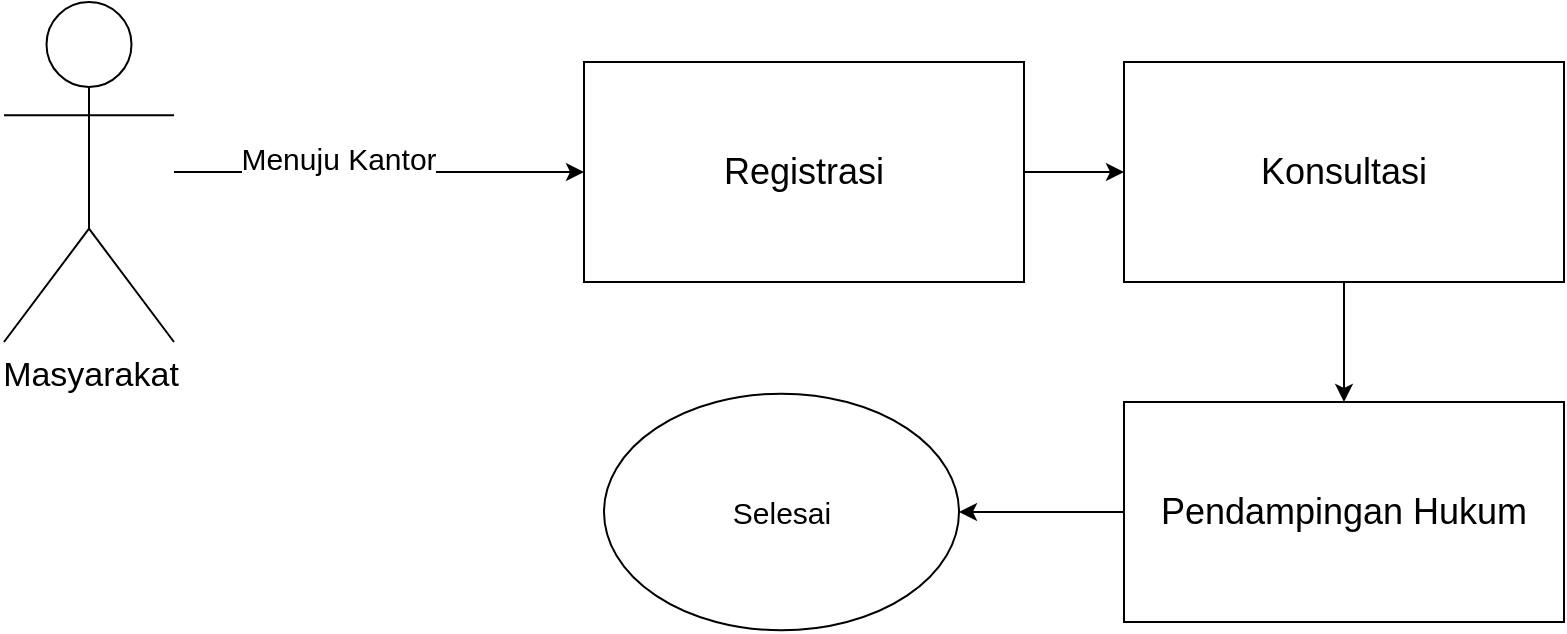 <mxfile version="24.3.0" type="github" pages="2">
  <diagram name="Halaman-1" id="LzzHZ-ZJyVeRU5uLSkOG">
    <mxGraphModel dx="1509" dy="825" grid="1" gridSize="10" guides="1" tooltips="1" connect="1" arrows="1" fold="1" page="1" pageScale="1" pageWidth="827" pageHeight="1169" math="0" shadow="0">
      <root>
        <mxCell id="0" />
        <mxCell id="1" parent="0" />
        <mxCell id="do86aIuqr9hNPcY7ev0A-17" style="edgeStyle=orthogonalEdgeStyle;rounded=0;orthogonalLoop=1;jettySize=auto;html=1;entryX=0;entryY=0.5;entryDx=0;entryDy=0;" edge="1" parent="1" source="do86aIuqr9hNPcY7ev0A-1" target="do86aIuqr9hNPcY7ev0A-14">
          <mxGeometry relative="1" as="geometry" />
        </mxCell>
        <mxCell id="do86aIuqr9hNPcY7ev0A-1" value="&lt;font style=&quot;font-size: 18px;&quot;&gt;Registrasi&lt;/font&gt;" style="rounded=0;whiteSpace=wrap;html=1;" vertex="1" parent="1">
          <mxGeometry x="380" y="350" width="220" height="110" as="geometry" />
        </mxCell>
        <mxCell id="do86aIuqr9hNPcY7ev0A-12" style="edgeStyle=orthogonalEdgeStyle;rounded=0;orthogonalLoop=1;jettySize=auto;html=1;" edge="1" parent="1" source="do86aIuqr9hNPcY7ev0A-2" target="do86aIuqr9hNPcY7ev0A-1">
          <mxGeometry relative="1" as="geometry" />
        </mxCell>
        <mxCell id="do86aIuqr9hNPcY7ev0A-13" value="&lt;font style=&quot;font-size: 15px;&quot;&gt;Menuju Kantor&lt;/font&gt;" style="edgeLabel;html=1;align=center;verticalAlign=middle;resizable=0;points=[];" vertex="1" connectable="0" parent="do86aIuqr9hNPcY7ev0A-12">
          <mxGeometry x="-0.2" relative="1" as="geometry">
            <mxPoint y="-7" as="offset" />
          </mxGeometry>
        </mxCell>
        <mxCell id="do86aIuqr9hNPcY7ev0A-2" value="&lt;font style=&quot;font-size: 17px;&quot;&gt;Masyarakat&lt;/font&gt;" style="shape=umlActor;verticalLabelPosition=bottom;verticalAlign=top;html=1;outlineConnect=0;" vertex="1" parent="1">
          <mxGeometry x="90" y="320" width="85" height="170" as="geometry" />
        </mxCell>
        <mxCell id="do86aIuqr9hNPcY7ev0A-18" style="edgeStyle=orthogonalEdgeStyle;rounded=0;orthogonalLoop=1;jettySize=auto;html=1;" edge="1" parent="1" source="do86aIuqr9hNPcY7ev0A-14" target="do86aIuqr9hNPcY7ev0A-15">
          <mxGeometry relative="1" as="geometry" />
        </mxCell>
        <mxCell id="do86aIuqr9hNPcY7ev0A-14" value="&lt;font style=&quot;font-size: 18px;&quot;&gt;Konsultasi&lt;/font&gt;" style="rounded=0;whiteSpace=wrap;html=1;" vertex="1" parent="1">
          <mxGeometry x="650" y="350" width="220" height="110" as="geometry" />
        </mxCell>
        <mxCell id="do86aIuqr9hNPcY7ev0A-20" style="edgeStyle=orthogonalEdgeStyle;rounded=0;orthogonalLoop=1;jettySize=auto;html=1;" edge="1" parent="1" source="do86aIuqr9hNPcY7ev0A-15" target="do86aIuqr9hNPcY7ev0A-21">
          <mxGeometry relative="1" as="geometry">
            <mxPoint x="600" y="575" as="targetPoint" />
          </mxGeometry>
        </mxCell>
        <mxCell id="do86aIuqr9hNPcY7ev0A-15" value="&lt;font style=&quot;font-size: 18px;&quot;&gt;Pendampingan Hukum&lt;/font&gt;" style="rounded=0;whiteSpace=wrap;html=1;" vertex="1" parent="1">
          <mxGeometry x="650" y="520" width="220" height="110" as="geometry" />
        </mxCell>
        <mxCell id="do86aIuqr9hNPcY7ev0A-21" value="&lt;font style=&quot;font-size: 15px;&quot;&gt;Selesai&lt;/font&gt;" style="ellipse;whiteSpace=wrap;html=1;" vertex="1" parent="1">
          <mxGeometry x="390" y="515.83" width="177.5" height="118.33" as="geometry" />
        </mxCell>
      </root>
    </mxGraphModel>
  </diagram>
  <diagram id="M2nKnaTCJdnuAkmtW0OO" name="Halaman-2">
    <mxGraphModel dx="2390" dy="1307" grid="1" gridSize="10" guides="1" tooltips="1" connect="1" arrows="1" fold="1" page="1" pageScale="1" pageWidth="827" pageHeight="1169" math="0" shadow="0">
      <root>
        <mxCell id="0" />
        <mxCell id="1" parent="0" />
        <mxCell id="m76lJmzC8PLmSCc0uTkg-9" style="edgeStyle=orthogonalEdgeStyle;rounded=0;orthogonalLoop=1;jettySize=auto;html=1;entryX=0;entryY=0.5;entryDx=0;entryDy=0;" edge="1" parent="1" source="oiM7t_CEeDL6R4-sck9Y-1" target="oiM7t_CEeDL6R4-sck9Y-4">
          <mxGeometry relative="1" as="geometry" />
        </mxCell>
        <mxCell id="oiM7t_CEeDL6R4-sck9Y-1" value="Masyarkat" style="shape=umlActor;verticalLabelPosition=bottom;verticalAlign=top;html=1;outlineConnect=0;" vertex="1" parent="1">
          <mxGeometry x="160" y="290" width="50" height="90" as="geometry" />
        </mxCell>
        <mxCell id="m76lJmzC8PLmSCc0uTkg-6" style="edgeStyle=orthogonalEdgeStyle;rounded=0;orthogonalLoop=1;jettySize=auto;html=1;" edge="1" parent="1" source="oiM7t_CEeDL6R4-sck9Y-4" target="oiM7t_CEeDL6R4-sck9Y-5">
          <mxGeometry relative="1" as="geometry" />
        </mxCell>
        <mxCell id="oiM7t_CEeDL6R4-sck9Y-4" value="Registrasi Akun" style="rounded=0;whiteSpace=wrap;html=1;" vertex="1" parent="1">
          <mxGeometry x="284" y="300" width="130" height="70" as="geometry" />
        </mxCell>
        <mxCell id="m76lJmzC8PLmSCc0uTkg-7" style="edgeStyle=orthogonalEdgeStyle;rounded=0;orthogonalLoop=1;jettySize=auto;html=1;" edge="1" parent="1" source="oiM7t_CEeDL6R4-sck9Y-5" target="oiM7t_CEeDL6R4-sck9Y-6">
          <mxGeometry relative="1" as="geometry" />
        </mxCell>
        <mxCell id="oiM7t_CEeDL6R4-sck9Y-5" value="Memasukan daerah domisili" style="rounded=0;whiteSpace=wrap;html=1;" vertex="1" parent="1">
          <mxGeometry x="470" y="300" width="130" height="70" as="geometry" />
        </mxCell>
        <mxCell id="oiM7t_CEeDL6R4-sck9Y-6" value="Mendapatkan List LBH/OBH terdekat" style="rounded=0;whiteSpace=wrap;html=1;" vertex="1" parent="1">
          <mxGeometry x="660" y="300" width="130" height="70" as="geometry" />
        </mxCell>
        <mxCell id="oiM7t_CEeDL6R4-sck9Y-10" style="edgeStyle=orthogonalEdgeStyle;rounded=0;orthogonalLoop=1;jettySize=auto;html=1;entryX=1;entryY=0.5;entryDx=0;entryDy=0;" edge="1" parent="1" source="oiM7t_CEeDL6R4-sck9Y-7" target="oiM7t_CEeDL6R4-sck9Y-9">
          <mxGeometry relative="1" as="geometry" />
        </mxCell>
        <mxCell id="oiM7t_CEeDL6R4-sck9Y-7" value="Memilih OBH/LBH" style="rounded=0;whiteSpace=wrap;html=1;" vertex="1" parent="1">
          <mxGeometry x="660" y="410" width="130" height="70" as="geometry" />
        </mxCell>
        <mxCell id="oiM7t_CEeDL6R4-sck9Y-12" style="edgeStyle=orthogonalEdgeStyle;rounded=0;orthogonalLoop=1;jettySize=auto;html=1;entryX=1;entryY=0.5;entryDx=0;entryDy=0;" edge="1" parent="1" source="oiM7t_CEeDL6R4-sck9Y-9" target="oiM7t_CEeDL6R4-sck9Y-11">
          <mxGeometry relative="1" as="geometry" />
        </mxCell>
        <mxCell id="oiM7t_CEeDL6R4-sck9Y-14" value="YA" style="edgeLabel;html=1;align=center;verticalAlign=middle;resizable=0;points=[];" vertex="1" connectable="0" parent="oiM7t_CEeDL6R4-sck9Y-12">
          <mxGeometry x="-0.066" y="1" relative="1" as="geometry">
            <mxPoint y="-4" as="offset" />
          </mxGeometry>
        </mxCell>
        <mxCell id="oiM7t_CEeDL6R4-sck9Y-13" style="edgeStyle=orthogonalEdgeStyle;rounded=0;orthogonalLoop=1;jettySize=auto;html=1;entryX=0.5;entryY=1;entryDx=0;entryDy=0;" edge="1" parent="1" source="oiM7t_CEeDL6R4-sck9Y-9" target="oiM7t_CEeDL6R4-sck9Y-7">
          <mxGeometry relative="1" as="geometry">
            <Array as="points">
              <mxPoint x="550" y="500" />
              <mxPoint x="725" y="500" />
            </Array>
          </mxGeometry>
        </mxCell>
        <mxCell id="oiM7t_CEeDL6R4-sck9Y-15" value="TIDAK" style="edgeLabel;html=1;align=center;verticalAlign=middle;resizable=0;points=[];" vertex="1" connectable="0" parent="oiM7t_CEeDL6R4-sck9Y-13">
          <mxGeometry x="-0.166" relative="1" as="geometry">
            <mxPoint y="-1" as="offset" />
          </mxGeometry>
        </mxCell>
        <mxCell id="oiM7t_CEeDL6R4-sck9Y-9" value="OBH/LBH Dipilih" style="rhombus;whiteSpace=wrap;html=1;" vertex="1" parent="1">
          <mxGeometry x="500" y="400" width="90" height="90" as="geometry" />
        </mxCell>
        <mxCell id="m76lJmzC8PLmSCc0uTkg-5" style="edgeStyle=orthogonalEdgeStyle;rounded=0;orthogonalLoop=1;jettySize=auto;html=1;entryX=0.5;entryY=0;entryDx=0;entryDy=0;" edge="1" parent="1" source="oiM7t_CEeDL6R4-sck9Y-11" target="oiM7t_CEeDL6R4-sck9Y-18">
          <mxGeometry relative="1" as="geometry" />
        </mxCell>
        <mxCell id="oiM7t_CEeDL6R4-sck9Y-11" value="Registrasi pada OBH/LBH" style="rounded=0;whiteSpace=wrap;html=1;" vertex="1" parent="1">
          <mxGeometry x="284" y="410" width="130" height="70" as="geometry" />
        </mxCell>
        <mxCell id="oiM7t_CEeDL6R4-sck9Y-18" value="Konsultasi" style="rounded=0;whiteSpace=wrap;html=1;" vertex="1" parent="1">
          <mxGeometry x="284" y="530" width="130" height="70" as="geometry" />
        </mxCell>
        <mxCell id="m76lJmzC8PLmSCc0uTkg-3" value="Selesai" style="ellipse;whiteSpace=wrap;html=1;" vertex="1" parent="1">
          <mxGeometry x="490" y="525.5" width="130" height="85" as="geometry" />
        </mxCell>
        <mxCell id="m76lJmzC8PLmSCc0uTkg-4" style="edgeStyle=orthogonalEdgeStyle;rounded=0;orthogonalLoop=1;jettySize=auto;html=1;entryX=0.014;entryY=0.461;entryDx=0;entryDy=0;entryPerimeter=0;" edge="1" parent="1" source="oiM7t_CEeDL6R4-sck9Y-18" target="m76lJmzC8PLmSCc0uTkg-3">
          <mxGeometry relative="1" as="geometry" />
        </mxCell>
      </root>
    </mxGraphModel>
  </diagram>
</mxfile>
